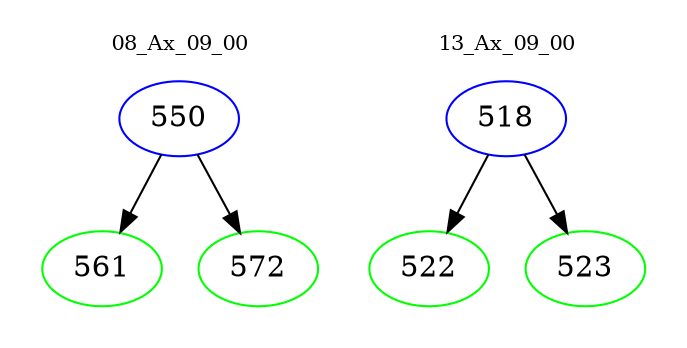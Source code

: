 digraph{
subgraph cluster_0 {
color = white
label = "08_Ax_09_00";
fontsize=10;
T0_550 [label="550", color="blue"]
T0_550 -> T0_561 [color="black"]
T0_561 [label="561", color="green"]
T0_550 -> T0_572 [color="black"]
T0_572 [label="572", color="green"]
}
subgraph cluster_1 {
color = white
label = "13_Ax_09_00";
fontsize=10;
T1_518 [label="518", color="blue"]
T1_518 -> T1_522 [color="black"]
T1_522 [label="522", color="green"]
T1_518 -> T1_523 [color="black"]
T1_523 [label="523", color="green"]
}
}
